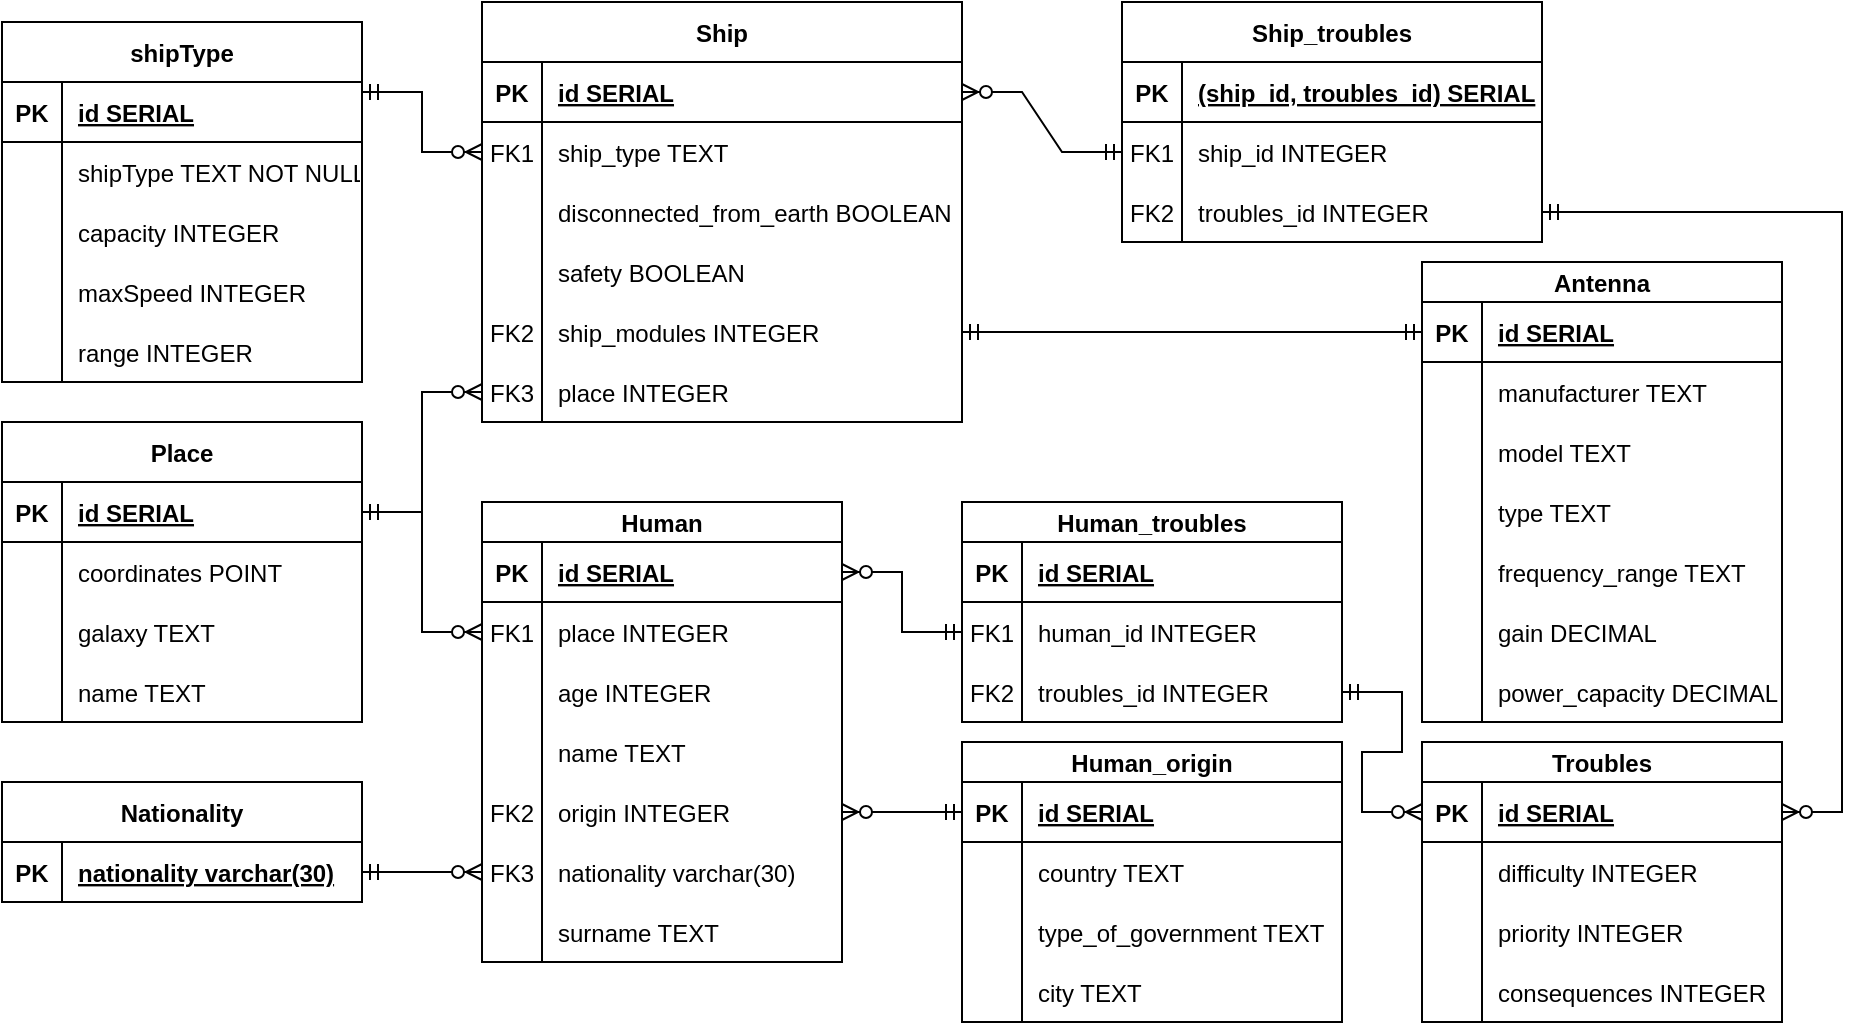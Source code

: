 <mxfile version="20.8.23" type="device"><diagram name="Page-1" id="S0BQX57oKC62XhRcIz5r"><mxGraphModel dx="990" dy="849" grid="1" gridSize="10" guides="1" tooltips="1" connect="1" arrows="1" fold="1" page="1" pageScale="1" pageWidth="850" pageHeight="1100" math="0" shadow="0"><root><mxCell id="0"/><mxCell id="1" parent="0"/><mxCell id="op8vuELuM-qaRXDPjkug-1" value="Place" style="shape=table;startSize=30;container=1;collapsible=1;childLayout=tableLayout;fixedRows=1;rowLines=0;fontStyle=1;align=center;resizeLast=1;" parent="1" vertex="1"><mxGeometry y="220" width="180" height="150" as="geometry"/></mxCell><mxCell id="op8vuELuM-qaRXDPjkug-2" value="" style="shape=tableRow;horizontal=0;startSize=0;swimlaneHead=0;swimlaneBody=0;fillColor=none;collapsible=0;dropTarget=0;points=[[0,0.5],[1,0.5]];portConstraint=eastwest;top=0;left=0;right=0;bottom=1;" parent="op8vuELuM-qaRXDPjkug-1" vertex="1"><mxGeometry y="30" width="180" height="30" as="geometry"/></mxCell><mxCell id="op8vuELuM-qaRXDPjkug-3" value="PK" style="shape=partialRectangle;connectable=0;fillColor=none;top=0;left=0;bottom=0;right=0;fontStyle=1;overflow=hidden;" parent="op8vuELuM-qaRXDPjkug-2" vertex="1"><mxGeometry width="30" height="30" as="geometry"><mxRectangle width="30" height="30" as="alternateBounds"/></mxGeometry></mxCell><mxCell id="op8vuELuM-qaRXDPjkug-4" value="id SERIAL" style="shape=partialRectangle;connectable=0;fillColor=none;top=0;left=0;bottom=0;right=0;align=left;spacingLeft=6;fontStyle=5;overflow=hidden;" parent="op8vuELuM-qaRXDPjkug-2" vertex="1"><mxGeometry x="30" width="150" height="30" as="geometry"><mxRectangle width="150" height="30" as="alternateBounds"/></mxGeometry></mxCell><mxCell id="op8vuELuM-qaRXDPjkug-5" value="" style="shape=tableRow;horizontal=0;startSize=0;swimlaneHead=0;swimlaneBody=0;fillColor=none;collapsible=0;dropTarget=0;points=[[0,0.5],[1,0.5]];portConstraint=eastwest;top=0;left=0;right=0;bottom=0;" parent="op8vuELuM-qaRXDPjkug-1" vertex="1"><mxGeometry y="60" width="180" height="30" as="geometry"/></mxCell><mxCell id="op8vuELuM-qaRXDPjkug-6" value="" style="shape=partialRectangle;connectable=0;fillColor=none;top=0;left=0;bottom=0;right=0;editable=1;overflow=hidden;" parent="op8vuELuM-qaRXDPjkug-5" vertex="1"><mxGeometry width="30" height="30" as="geometry"><mxRectangle width="30" height="30" as="alternateBounds"/></mxGeometry></mxCell><mxCell id="op8vuELuM-qaRXDPjkug-7" value="coordinates POINT" style="shape=partialRectangle;connectable=0;fillColor=none;top=0;left=0;bottom=0;right=0;align=left;spacingLeft=6;overflow=hidden;" parent="op8vuELuM-qaRXDPjkug-5" vertex="1"><mxGeometry x="30" width="150" height="30" as="geometry"><mxRectangle width="150" height="30" as="alternateBounds"/></mxGeometry></mxCell><mxCell id="op8vuELuM-qaRXDPjkug-8" value="" style="shape=tableRow;horizontal=0;startSize=0;swimlaneHead=0;swimlaneBody=0;fillColor=none;collapsible=0;dropTarget=0;points=[[0,0.5],[1,0.5]];portConstraint=eastwest;top=0;left=0;right=0;bottom=0;" parent="op8vuELuM-qaRXDPjkug-1" vertex="1"><mxGeometry y="90" width="180" height="30" as="geometry"/></mxCell><mxCell id="op8vuELuM-qaRXDPjkug-9" value="" style="shape=partialRectangle;connectable=0;fillColor=none;top=0;left=0;bottom=0;right=0;editable=1;overflow=hidden;" parent="op8vuELuM-qaRXDPjkug-8" vertex="1"><mxGeometry width="30" height="30" as="geometry"><mxRectangle width="30" height="30" as="alternateBounds"/></mxGeometry></mxCell><mxCell id="op8vuELuM-qaRXDPjkug-10" value="galaxy TEXT" style="shape=partialRectangle;connectable=0;fillColor=none;top=0;left=0;bottom=0;right=0;align=left;spacingLeft=6;overflow=hidden;" parent="op8vuELuM-qaRXDPjkug-8" vertex="1"><mxGeometry x="30" width="150" height="30" as="geometry"><mxRectangle width="150" height="30" as="alternateBounds"/></mxGeometry></mxCell><mxCell id="op8vuELuM-qaRXDPjkug-11" value="" style="shape=tableRow;horizontal=0;startSize=0;swimlaneHead=0;swimlaneBody=0;fillColor=none;collapsible=0;dropTarget=0;points=[[0,0.5],[1,0.5]];portConstraint=eastwest;top=0;left=0;right=0;bottom=0;" parent="op8vuELuM-qaRXDPjkug-1" vertex="1"><mxGeometry y="120" width="180" height="30" as="geometry"/></mxCell><mxCell id="op8vuELuM-qaRXDPjkug-12" value="" style="shape=partialRectangle;connectable=0;fillColor=none;top=0;left=0;bottom=0;right=0;editable=1;overflow=hidden;" parent="op8vuELuM-qaRXDPjkug-11" vertex="1"><mxGeometry width="30" height="30" as="geometry"><mxRectangle width="30" height="30" as="alternateBounds"/></mxGeometry></mxCell><mxCell id="op8vuELuM-qaRXDPjkug-13" value="name TEXT" style="shape=partialRectangle;connectable=0;fillColor=none;top=0;left=0;bottom=0;right=0;align=left;spacingLeft=6;overflow=hidden;" parent="op8vuELuM-qaRXDPjkug-11" vertex="1"><mxGeometry x="30" width="150" height="30" as="geometry"><mxRectangle width="150" height="30" as="alternateBounds"/></mxGeometry></mxCell><mxCell id="op8vuELuM-qaRXDPjkug-14" value="Nationality" style="shape=table;startSize=30;container=1;collapsible=1;childLayout=tableLayout;fixedRows=1;rowLines=0;fontStyle=1;align=center;resizeLast=1;" parent="1" vertex="1"><mxGeometry y="400" width="180" height="60" as="geometry"/></mxCell><mxCell id="op8vuELuM-qaRXDPjkug-15" value="" style="shape=tableRow;horizontal=0;startSize=0;swimlaneHead=0;swimlaneBody=0;fillColor=none;collapsible=0;dropTarget=0;points=[[0,0.5],[1,0.5]];portConstraint=eastwest;top=0;left=0;right=0;bottom=1;" parent="op8vuELuM-qaRXDPjkug-14" vertex="1"><mxGeometry y="30" width="180" height="30" as="geometry"/></mxCell><mxCell id="op8vuELuM-qaRXDPjkug-16" value="PK" style="shape=partialRectangle;connectable=0;fillColor=none;top=0;left=0;bottom=0;right=0;fontStyle=1;overflow=hidden;" parent="op8vuELuM-qaRXDPjkug-15" vertex="1"><mxGeometry width="30" height="30" as="geometry"><mxRectangle width="30" height="30" as="alternateBounds"/></mxGeometry></mxCell><mxCell id="op8vuELuM-qaRXDPjkug-17" value="nationality varchar(30)" style="shape=partialRectangle;connectable=0;fillColor=none;top=0;left=0;bottom=0;right=0;align=left;spacingLeft=6;fontStyle=5;overflow=hidden;" parent="op8vuELuM-qaRXDPjkug-15" vertex="1"><mxGeometry x="30" width="150" height="30" as="geometry"><mxRectangle width="150" height="30" as="alternateBounds"/></mxGeometry></mxCell><mxCell id="op8vuELuM-qaRXDPjkug-27" value="Ship" style="shape=table;startSize=30;container=1;collapsible=1;childLayout=tableLayout;fixedRows=1;rowLines=0;fontStyle=1;align=center;resizeLast=1;" parent="1" vertex="1"><mxGeometry x="240" y="10" width="240" height="210" as="geometry"/></mxCell><mxCell id="op8vuELuM-qaRXDPjkug-28" value="" style="shape=tableRow;horizontal=0;startSize=0;swimlaneHead=0;swimlaneBody=0;fillColor=none;collapsible=0;dropTarget=0;points=[[0,0.5],[1,0.5]];portConstraint=eastwest;top=0;left=0;right=0;bottom=1;" parent="op8vuELuM-qaRXDPjkug-27" vertex="1"><mxGeometry y="30" width="240" height="30" as="geometry"/></mxCell><mxCell id="op8vuELuM-qaRXDPjkug-29" value="PK" style="shape=partialRectangle;connectable=0;fillColor=none;top=0;left=0;bottom=0;right=0;fontStyle=1;overflow=hidden;" parent="op8vuELuM-qaRXDPjkug-28" vertex="1"><mxGeometry width="30" height="30" as="geometry"><mxRectangle width="30" height="30" as="alternateBounds"/></mxGeometry></mxCell><mxCell id="op8vuELuM-qaRXDPjkug-30" value="id SERIAL" style="shape=partialRectangle;connectable=0;fillColor=none;top=0;left=0;bottom=0;right=0;align=left;spacingLeft=6;fontStyle=5;overflow=hidden;" parent="op8vuELuM-qaRXDPjkug-28" vertex="1"><mxGeometry x="30" width="210" height="30" as="geometry"><mxRectangle width="210" height="30" as="alternateBounds"/></mxGeometry></mxCell><mxCell id="op8vuELuM-qaRXDPjkug-156" style="shape=tableRow;horizontal=0;startSize=0;swimlaneHead=0;swimlaneBody=0;fillColor=none;collapsible=0;dropTarget=0;points=[[0,0.5],[1,0.5]];portConstraint=eastwest;top=0;left=0;right=0;bottom=0;" parent="op8vuELuM-qaRXDPjkug-27" vertex="1"><mxGeometry y="60" width="240" height="30" as="geometry"/></mxCell><mxCell id="op8vuELuM-qaRXDPjkug-157" value="FK1" style="shape=partialRectangle;connectable=0;fillColor=none;top=0;left=0;bottom=0;right=0;editable=1;overflow=hidden;" parent="op8vuELuM-qaRXDPjkug-156" vertex="1"><mxGeometry width="30" height="30" as="geometry"><mxRectangle width="30" height="30" as="alternateBounds"/></mxGeometry></mxCell><mxCell id="op8vuELuM-qaRXDPjkug-158" value="ship_type TEXT" style="shape=partialRectangle;connectable=0;fillColor=none;top=0;left=0;bottom=0;right=0;align=left;spacingLeft=6;overflow=hidden;" parent="op8vuELuM-qaRXDPjkug-156" vertex="1"><mxGeometry x="30" width="210" height="30" as="geometry"><mxRectangle width="210" height="30" as="alternateBounds"/></mxGeometry></mxCell><mxCell id="op8vuELuM-qaRXDPjkug-31" value="" style="shape=tableRow;horizontal=0;startSize=0;swimlaneHead=0;swimlaneBody=0;fillColor=none;collapsible=0;dropTarget=0;points=[[0,0.5],[1,0.5]];portConstraint=eastwest;top=0;left=0;right=0;bottom=0;" parent="op8vuELuM-qaRXDPjkug-27" vertex="1"><mxGeometry y="90" width="240" height="30" as="geometry"/></mxCell><mxCell id="op8vuELuM-qaRXDPjkug-32" value="" style="shape=partialRectangle;connectable=0;fillColor=none;top=0;left=0;bottom=0;right=0;editable=1;overflow=hidden;" parent="op8vuELuM-qaRXDPjkug-31" vertex="1"><mxGeometry width="30" height="30" as="geometry"><mxRectangle width="30" height="30" as="alternateBounds"/></mxGeometry></mxCell><mxCell id="op8vuELuM-qaRXDPjkug-33" value="disconnected_from_earth BOOLEAN" style="shape=partialRectangle;connectable=0;fillColor=none;top=0;left=0;bottom=0;right=0;align=left;spacingLeft=6;overflow=hidden;" parent="op8vuELuM-qaRXDPjkug-31" vertex="1"><mxGeometry x="30" width="210" height="30" as="geometry"><mxRectangle width="210" height="30" as="alternateBounds"/></mxGeometry></mxCell><mxCell id="op8vuELuM-qaRXDPjkug-34" value="" style="shape=tableRow;horizontal=0;startSize=0;swimlaneHead=0;swimlaneBody=0;fillColor=none;collapsible=0;dropTarget=0;points=[[0,0.5],[1,0.5]];portConstraint=eastwest;top=0;left=0;right=0;bottom=0;" parent="op8vuELuM-qaRXDPjkug-27" vertex="1"><mxGeometry y="120" width="240" height="30" as="geometry"/></mxCell><mxCell id="op8vuELuM-qaRXDPjkug-35" value="" style="shape=partialRectangle;connectable=0;fillColor=none;top=0;left=0;bottom=0;right=0;editable=1;overflow=hidden;" parent="op8vuELuM-qaRXDPjkug-34" vertex="1"><mxGeometry width="30" height="30" as="geometry"><mxRectangle width="30" height="30" as="alternateBounds"/></mxGeometry></mxCell><mxCell id="op8vuELuM-qaRXDPjkug-36" value="safety BOOLEAN" style="shape=partialRectangle;connectable=0;fillColor=none;top=0;left=0;bottom=0;right=0;align=left;spacingLeft=6;overflow=hidden;" parent="op8vuELuM-qaRXDPjkug-34" vertex="1"><mxGeometry x="30" width="210" height="30" as="geometry"><mxRectangle width="210" height="30" as="alternateBounds"/></mxGeometry></mxCell><mxCell id="op8vuELuM-qaRXDPjkug-37" value="" style="shape=tableRow;horizontal=0;startSize=0;swimlaneHead=0;swimlaneBody=0;fillColor=none;collapsible=0;dropTarget=0;points=[[0,0.5],[1,0.5]];portConstraint=eastwest;top=0;left=0;right=0;bottom=0;" parent="op8vuELuM-qaRXDPjkug-27" vertex="1"><mxGeometry y="150" width="240" height="30" as="geometry"/></mxCell><mxCell id="op8vuELuM-qaRXDPjkug-38" value="FK2" style="shape=partialRectangle;connectable=0;fillColor=none;top=0;left=0;bottom=0;right=0;editable=1;overflow=hidden;" parent="op8vuELuM-qaRXDPjkug-37" vertex="1"><mxGeometry width="30" height="30" as="geometry"><mxRectangle width="30" height="30" as="alternateBounds"/></mxGeometry></mxCell><mxCell id="op8vuELuM-qaRXDPjkug-39" value="ship_modules INTEGER" style="shape=partialRectangle;connectable=0;fillColor=none;top=0;left=0;bottom=0;right=0;align=left;spacingLeft=6;overflow=hidden;" parent="op8vuELuM-qaRXDPjkug-37" vertex="1"><mxGeometry x="30" width="210" height="30" as="geometry"><mxRectangle width="210" height="30" as="alternateBounds"/></mxGeometry></mxCell><mxCell id="op8vuELuM-qaRXDPjkug-159" style="shape=tableRow;horizontal=0;startSize=0;swimlaneHead=0;swimlaneBody=0;fillColor=none;collapsible=0;dropTarget=0;points=[[0,0.5],[1,0.5]];portConstraint=eastwest;top=0;left=0;right=0;bottom=0;" parent="op8vuELuM-qaRXDPjkug-27" vertex="1"><mxGeometry y="180" width="240" height="30" as="geometry"/></mxCell><mxCell id="op8vuELuM-qaRXDPjkug-160" value="FK3" style="shape=partialRectangle;connectable=0;fillColor=none;top=0;left=0;bottom=0;right=0;editable=1;overflow=hidden;" parent="op8vuELuM-qaRXDPjkug-159" vertex="1"><mxGeometry width="30" height="30" as="geometry"><mxRectangle width="30" height="30" as="alternateBounds"/></mxGeometry></mxCell><mxCell id="op8vuELuM-qaRXDPjkug-161" value="place INTEGER" style="shape=partialRectangle;connectable=0;fillColor=none;top=0;left=0;bottom=0;right=0;align=left;spacingLeft=6;overflow=hidden;" parent="op8vuELuM-qaRXDPjkug-159" vertex="1"><mxGeometry x="30" width="210" height="30" as="geometry"><mxRectangle width="210" height="30" as="alternateBounds"/></mxGeometry></mxCell><mxCell id="op8vuELuM-qaRXDPjkug-40" value="Human" style="shape=table;startSize=20;container=1;collapsible=1;childLayout=tableLayout;fixedRows=1;rowLines=0;fontStyle=1;align=center;resizeLast=1;" parent="1" vertex="1"><mxGeometry x="240" y="260" width="180" height="230" as="geometry"><mxRectangle x="240" y="250" width="80" height="30" as="alternateBounds"/></mxGeometry></mxCell><mxCell id="op8vuELuM-qaRXDPjkug-41" value="" style="shape=tableRow;horizontal=0;startSize=0;swimlaneHead=0;swimlaneBody=0;fillColor=none;collapsible=0;dropTarget=0;points=[[0,0.5],[1,0.5]];portConstraint=eastwest;top=0;left=0;right=0;bottom=1;" parent="op8vuELuM-qaRXDPjkug-40" vertex="1"><mxGeometry y="20" width="180" height="30" as="geometry"/></mxCell><mxCell id="op8vuELuM-qaRXDPjkug-42" value="PK" style="shape=partialRectangle;connectable=0;fillColor=none;top=0;left=0;bottom=0;right=0;fontStyle=1;overflow=hidden;" parent="op8vuELuM-qaRXDPjkug-41" vertex="1"><mxGeometry width="30" height="30" as="geometry"><mxRectangle width="30" height="30" as="alternateBounds"/></mxGeometry></mxCell><mxCell id="op8vuELuM-qaRXDPjkug-43" value="id SERIAL" style="shape=partialRectangle;connectable=0;fillColor=none;top=0;left=0;bottom=0;right=0;align=left;spacingLeft=6;fontStyle=5;overflow=hidden;" parent="op8vuELuM-qaRXDPjkug-41" vertex="1"><mxGeometry x="30" width="150" height="30" as="geometry"><mxRectangle width="150" height="30" as="alternateBounds"/></mxGeometry></mxCell><mxCell id="op8vuELuM-qaRXDPjkug-50" value="" style="shape=tableRow;horizontal=0;startSize=0;swimlaneHead=0;swimlaneBody=0;fillColor=none;collapsible=0;dropTarget=0;points=[[0,0.5],[1,0.5]];portConstraint=eastwest;top=0;left=0;right=0;bottom=0;" parent="op8vuELuM-qaRXDPjkug-40" vertex="1"><mxGeometry y="50" width="180" height="30" as="geometry"/></mxCell><mxCell id="op8vuELuM-qaRXDPjkug-51" value="FK1" style="shape=partialRectangle;connectable=0;fillColor=none;top=0;left=0;bottom=0;right=0;editable=1;overflow=hidden;" parent="op8vuELuM-qaRXDPjkug-50" vertex="1"><mxGeometry width="30" height="30" as="geometry"><mxRectangle width="30" height="30" as="alternateBounds"/></mxGeometry></mxCell><mxCell id="op8vuELuM-qaRXDPjkug-52" value="place INTEGER" style="shape=partialRectangle;connectable=0;fillColor=none;top=0;left=0;bottom=0;right=0;align=left;spacingLeft=6;overflow=hidden;" parent="op8vuELuM-qaRXDPjkug-50" vertex="1"><mxGeometry x="30" width="150" height="30" as="geometry"><mxRectangle width="150" height="30" as="alternateBounds"/></mxGeometry></mxCell><mxCell id="op8vuELuM-qaRXDPjkug-144" style="shape=tableRow;horizontal=0;startSize=0;swimlaneHead=0;swimlaneBody=0;fillColor=none;collapsible=0;dropTarget=0;points=[[0,0.5],[1,0.5]];portConstraint=eastwest;top=0;left=0;right=0;bottom=0;" parent="op8vuELuM-qaRXDPjkug-40" vertex="1"><mxGeometry y="80" width="180" height="30" as="geometry"/></mxCell><mxCell id="op8vuELuM-qaRXDPjkug-145" style="shape=partialRectangle;connectable=0;fillColor=none;top=0;left=0;bottom=0;right=0;editable=1;overflow=hidden;" parent="op8vuELuM-qaRXDPjkug-144" vertex="1"><mxGeometry width="30" height="30" as="geometry"><mxRectangle width="30" height="30" as="alternateBounds"/></mxGeometry></mxCell><mxCell id="op8vuELuM-qaRXDPjkug-146" value="age INTEGER" style="shape=partialRectangle;connectable=0;fillColor=none;top=0;left=0;bottom=0;right=0;align=left;spacingLeft=6;overflow=hidden;" parent="op8vuELuM-qaRXDPjkug-144" vertex="1"><mxGeometry x="30" width="150" height="30" as="geometry"><mxRectangle width="150" height="30" as="alternateBounds"/></mxGeometry></mxCell><mxCell id="op8vuELuM-qaRXDPjkug-147" style="shape=tableRow;horizontal=0;startSize=0;swimlaneHead=0;swimlaneBody=0;fillColor=none;collapsible=0;dropTarget=0;points=[[0,0.5],[1,0.5]];portConstraint=eastwest;top=0;left=0;right=0;bottom=0;" parent="op8vuELuM-qaRXDPjkug-40" vertex="1"><mxGeometry y="110" width="180" height="30" as="geometry"/></mxCell><mxCell id="op8vuELuM-qaRXDPjkug-148" style="shape=partialRectangle;connectable=0;fillColor=none;top=0;left=0;bottom=0;right=0;editable=1;overflow=hidden;" parent="op8vuELuM-qaRXDPjkug-147" vertex="1"><mxGeometry width="30" height="30" as="geometry"><mxRectangle width="30" height="30" as="alternateBounds"/></mxGeometry></mxCell><mxCell id="op8vuELuM-qaRXDPjkug-149" value="name TEXT" style="shape=partialRectangle;connectable=0;fillColor=none;top=0;left=0;bottom=0;right=0;align=left;spacingLeft=6;overflow=hidden;" parent="op8vuELuM-qaRXDPjkug-147" vertex="1"><mxGeometry x="30" width="150" height="30" as="geometry"><mxRectangle width="150" height="30" as="alternateBounds"/></mxGeometry></mxCell><mxCell id="op8vuELuM-qaRXDPjkug-47" value="" style="shape=tableRow;horizontal=0;startSize=0;swimlaneHead=0;swimlaneBody=0;fillColor=none;collapsible=0;dropTarget=0;points=[[0,0.5],[1,0.5]];portConstraint=eastwest;top=0;left=0;right=0;bottom=0;" parent="op8vuELuM-qaRXDPjkug-40" vertex="1"><mxGeometry y="140" width="180" height="30" as="geometry"/></mxCell><mxCell id="op8vuELuM-qaRXDPjkug-48" value="FK2" style="shape=partialRectangle;connectable=0;fillColor=none;top=0;left=0;bottom=0;right=0;editable=1;overflow=hidden;" parent="op8vuELuM-qaRXDPjkug-47" vertex="1"><mxGeometry width="30" height="30" as="geometry"><mxRectangle width="30" height="30" as="alternateBounds"/></mxGeometry></mxCell><mxCell id="op8vuELuM-qaRXDPjkug-49" value="origin INTEGER" style="shape=partialRectangle;connectable=0;fillColor=none;top=0;left=0;bottom=0;right=0;align=left;spacingLeft=6;overflow=hidden;" parent="op8vuELuM-qaRXDPjkug-47" vertex="1"><mxGeometry x="30" width="150" height="30" as="geometry"><mxRectangle width="150" height="30" as="alternateBounds"/></mxGeometry></mxCell><mxCell id="op8vuELuM-qaRXDPjkug-44" value="" style="shape=tableRow;horizontal=0;startSize=0;swimlaneHead=0;swimlaneBody=0;fillColor=none;collapsible=0;dropTarget=0;points=[[0,0.5],[1,0.5]];portConstraint=eastwest;top=0;left=0;right=0;bottom=0;" parent="op8vuELuM-qaRXDPjkug-40" vertex="1"><mxGeometry y="170" width="180" height="30" as="geometry"/></mxCell><mxCell id="op8vuELuM-qaRXDPjkug-45" value="FK3" style="shape=partialRectangle;connectable=0;fillColor=none;top=0;left=0;bottom=0;right=0;editable=1;overflow=hidden;" parent="op8vuELuM-qaRXDPjkug-44" vertex="1"><mxGeometry width="30" height="30" as="geometry"><mxRectangle width="30" height="30" as="alternateBounds"/></mxGeometry></mxCell><mxCell id="op8vuELuM-qaRXDPjkug-46" value="nationality varchar(30)" style="shape=partialRectangle;connectable=0;fillColor=none;top=0;left=0;bottom=0;right=0;align=left;spacingLeft=6;overflow=hidden;" parent="op8vuELuM-qaRXDPjkug-44" vertex="1"><mxGeometry x="30" width="150" height="30" as="geometry"><mxRectangle width="150" height="30" as="alternateBounds"/></mxGeometry></mxCell><mxCell id="op8vuELuM-qaRXDPjkug-150" style="shape=tableRow;horizontal=0;startSize=0;swimlaneHead=0;swimlaneBody=0;fillColor=none;collapsible=0;dropTarget=0;points=[[0,0.5],[1,0.5]];portConstraint=eastwest;top=0;left=0;right=0;bottom=0;" parent="op8vuELuM-qaRXDPjkug-40" vertex="1"><mxGeometry y="200" width="180" height="30" as="geometry"/></mxCell><mxCell id="op8vuELuM-qaRXDPjkug-151" style="shape=partialRectangle;connectable=0;fillColor=none;top=0;left=0;bottom=0;right=0;editable=1;overflow=hidden;" parent="op8vuELuM-qaRXDPjkug-150" vertex="1"><mxGeometry width="30" height="30" as="geometry"><mxRectangle width="30" height="30" as="alternateBounds"/></mxGeometry></mxCell><mxCell id="op8vuELuM-qaRXDPjkug-152" value="surname TEXT" style="shape=partialRectangle;connectable=0;fillColor=none;top=0;left=0;bottom=0;right=0;align=left;spacingLeft=6;overflow=hidden;" parent="op8vuELuM-qaRXDPjkug-150" vertex="1"><mxGeometry x="30" width="150" height="30" as="geometry"><mxRectangle width="150" height="30" as="alternateBounds"/></mxGeometry></mxCell><mxCell id="op8vuELuM-qaRXDPjkug-53" value="Ship_troubles" style="shape=table;startSize=30;container=1;collapsible=1;childLayout=tableLayout;fixedRows=1;rowLines=0;fontStyle=1;align=center;resizeLast=1;" parent="1" vertex="1"><mxGeometry x="560" y="10" width="210" height="120" as="geometry"/></mxCell><mxCell id="op8vuELuM-qaRXDPjkug-54" value="" style="shape=tableRow;horizontal=0;startSize=0;swimlaneHead=0;swimlaneBody=0;fillColor=none;collapsible=0;dropTarget=0;points=[[0,0.5],[1,0.5]];portConstraint=eastwest;top=0;left=0;right=0;bottom=1;" parent="op8vuELuM-qaRXDPjkug-53" vertex="1"><mxGeometry y="30" width="210" height="30" as="geometry"/></mxCell><mxCell id="op8vuELuM-qaRXDPjkug-55" value="PK" style="shape=partialRectangle;connectable=0;fillColor=none;top=0;left=0;bottom=0;right=0;fontStyle=1;overflow=hidden;" parent="op8vuELuM-qaRXDPjkug-54" vertex="1"><mxGeometry width="30" height="30" as="geometry"><mxRectangle width="30" height="30" as="alternateBounds"/></mxGeometry></mxCell><mxCell id="op8vuELuM-qaRXDPjkug-56" value="(ship_id, troubles_id) SERIAL" style="shape=partialRectangle;connectable=0;fillColor=none;top=0;left=0;bottom=0;right=0;align=left;spacingLeft=6;fontStyle=5;overflow=hidden;" parent="op8vuELuM-qaRXDPjkug-54" vertex="1"><mxGeometry x="30" width="180" height="30" as="geometry"><mxRectangle width="180" height="30" as="alternateBounds"/></mxGeometry></mxCell><mxCell id="op8vuELuM-qaRXDPjkug-57" value="" style="shape=tableRow;horizontal=0;startSize=0;swimlaneHead=0;swimlaneBody=0;fillColor=none;collapsible=0;dropTarget=0;points=[[0,0.5],[1,0.5]];portConstraint=eastwest;top=0;left=0;right=0;bottom=0;" parent="op8vuELuM-qaRXDPjkug-53" vertex="1"><mxGeometry y="60" width="210" height="30" as="geometry"/></mxCell><mxCell id="op8vuELuM-qaRXDPjkug-58" value="FK1" style="shape=partialRectangle;connectable=0;fillColor=none;top=0;left=0;bottom=0;right=0;editable=1;overflow=hidden;" parent="op8vuELuM-qaRXDPjkug-57" vertex="1"><mxGeometry width="30" height="30" as="geometry"><mxRectangle width="30" height="30" as="alternateBounds"/></mxGeometry></mxCell><mxCell id="op8vuELuM-qaRXDPjkug-59" value="ship_id INTEGER" style="shape=partialRectangle;connectable=0;fillColor=none;top=0;left=0;bottom=0;right=0;align=left;spacingLeft=6;overflow=hidden;" parent="op8vuELuM-qaRXDPjkug-57" vertex="1"><mxGeometry x="30" width="180" height="30" as="geometry"><mxRectangle width="180" height="30" as="alternateBounds"/></mxGeometry></mxCell><mxCell id="op8vuELuM-qaRXDPjkug-60" value="" style="shape=tableRow;horizontal=0;startSize=0;swimlaneHead=0;swimlaneBody=0;fillColor=none;collapsible=0;dropTarget=0;points=[[0,0.5],[1,0.5]];portConstraint=eastwest;top=0;left=0;right=0;bottom=0;" parent="op8vuELuM-qaRXDPjkug-53" vertex="1"><mxGeometry y="90" width="210" height="30" as="geometry"/></mxCell><mxCell id="op8vuELuM-qaRXDPjkug-61" value="FK2" style="shape=partialRectangle;connectable=0;fillColor=none;top=0;left=0;bottom=0;right=0;editable=1;overflow=hidden;" parent="op8vuELuM-qaRXDPjkug-60" vertex="1"><mxGeometry width="30" height="30" as="geometry"><mxRectangle width="30" height="30" as="alternateBounds"/></mxGeometry></mxCell><mxCell id="op8vuELuM-qaRXDPjkug-62" value="troubles_id INTEGER" style="shape=partialRectangle;connectable=0;fillColor=none;top=0;left=0;bottom=0;right=0;align=left;spacingLeft=6;overflow=hidden;" parent="op8vuELuM-qaRXDPjkug-60" vertex="1"><mxGeometry x="30" width="180" height="30" as="geometry"><mxRectangle width="180" height="30" as="alternateBounds"/></mxGeometry></mxCell><mxCell id="op8vuELuM-qaRXDPjkug-66" value="Human_troubles" style="shape=table;startSize=20;container=1;collapsible=1;childLayout=tableLayout;fixedRows=1;rowLines=0;fontStyle=1;align=center;resizeLast=1;" parent="1" vertex="1"><mxGeometry x="480" y="260" width="190" height="110" as="geometry"/></mxCell><mxCell id="op8vuELuM-qaRXDPjkug-67" value="" style="shape=tableRow;horizontal=0;startSize=0;swimlaneHead=0;swimlaneBody=0;fillColor=none;collapsible=0;dropTarget=0;points=[[0,0.5],[1,0.5]];portConstraint=eastwest;top=0;left=0;right=0;bottom=1;" parent="op8vuELuM-qaRXDPjkug-66" vertex="1"><mxGeometry y="20" width="190" height="30" as="geometry"/></mxCell><mxCell id="op8vuELuM-qaRXDPjkug-68" value="PK" style="shape=partialRectangle;connectable=0;fillColor=none;top=0;left=0;bottom=0;right=0;fontStyle=1;overflow=hidden;" parent="op8vuELuM-qaRXDPjkug-67" vertex="1"><mxGeometry width="30" height="30" as="geometry"><mxRectangle width="30" height="30" as="alternateBounds"/></mxGeometry></mxCell><mxCell id="op8vuELuM-qaRXDPjkug-69" value="id SERIAL" style="shape=partialRectangle;connectable=0;fillColor=none;top=0;left=0;bottom=0;right=0;align=left;spacingLeft=6;fontStyle=5;overflow=hidden;" parent="op8vuELuM-qaRXDPjkug-67" vertex="1"><mxGeometry x="30" width="160" height="30" as="geometry"><mxRectangle width="160" height="30" as="alternateBounds"/></mxGeometry></mxCell><mxCell id="op8vuELuM-qaRXDPjkug-70" value="" style="shape=tableRow;horizontal=0;startSize=0;swimlaneHead=0;swimlaneBody=0;fillColor=none;collapsible=0;dropTarget=0;points=[[0,0.5],[1,0.5]];portConstraint=eastwest;top=0;left=0;right=0;bottom=0;" parent="op8vuELuM-qaRXDPjkug-66" vertex="1"><mxGeometry y="50" width="190" height="30" as="geometry"/></mxCell><mxCell id="op8vuELuM-qaRXDPjkug-71" value="FK1" style="shape=partialRectangle;connectable=0;fillColor=none;top=0;left=0;bottom=0;right=0;editable=1;overflow=hidden;" parent="op8vuELuM-qaRXDPjkug-70" vertex="1"><mxGeometry width="30" height="30" as="geometry"><mxRectangle width="30" height="30" as="alternateBounds"/></mxGeometry></mxCell><mxCell id="op8vuELuM-qaRXDPjkug-72" value="human_id INTEGER" style="shape=partialRectangle;connectable=0;fillColor=none;top=0;left=0;bottom=0;right=0;align=left;spacingLeft=6;overflow=hidden;" parent="op8vuELuM-qaRXDPjkug-70" vertex="1"><mxGeometry x="30" width="160" height="30" as="geometry"><mxRectangle width="160" height="30" as="alternateBounds"/></mxGeometry></mxCell><mxCell id="op8vuELuM-qaRXDPjkug-73" value="" style="shape=tableRow;horizontal=0;startSize=0;swimlaneHead=0;swimlaneBody=0;fillColor=none;collapsible=0;dropTarget=0;points=[[0,0.5],[1,0.5]];portConstraint=eastwest;top=0;left=0;right=0;bottom=0;" parent="op8vuELuM-qaRXDPjkug-66" vertex="1"><mxGeometry y="80" width="190" height="30" as="geometry"/></mxCell><mxCell id="op8vuELuM-qaRXDPjkug-74" value="FK2" style="shape=partialRectangle;connectable=0;fillColor=none;top=0;left=0;bottom=0;right=0;editable=1;overflow=hidden;" parent="op8vuELuM-qaRXDPjkug-73" vertex="1"><mxGeometry width="30" height="30" as="geometry"><mxRectangle width="30" height="30" as="alternateBounds"/></mxGeometry></mxCell><mxCell id="op8vuELuM-qaRXDPjkug-75" value="troubles_id INTEGER" style="shape=partialRectangle;connectable=0;fillColor=none;top=0;left=0;bottom=0;right=0;align=left;spacingLeft=6;overflow=hidden;" parent="op8vuELuM-qaRXDPjkug-73" vertex="1"><mxGeometry x="30" width="160" height="30" as="geometry"><mxRectangle width="160" height="30" as="alternateBounds"/></mxGeometry></mxCell><mxCell id="op8vuELuM-qaRXDPjkug-79" value="Troubles" style="shape=table;startSize=20;container=1;collapsible=1;childLayout=tableLayout;fixedRows=1;rowLines=0;fontStyle=1;align=center;resizeLast=1;" parent="1" vertex="1"><mxGeometry x="710" y="380" width="180" height="140" as="geometry"/></mxCell><mxCell id="op8vuELuM-qaRXDPjkug-80" value="" style="shape=tableRow;horizontal=0;startSize=0;swimlaneHead=0;swimlaneBody=0;fillColor=none;collapsible=0;dropTarget=0;points=[[0,0.5],[1,0.5]];portConstraint=eastwest;top=0;left=0;right=0;bottom=1;" parent="op8vuELuM-qaRXDPjkug-79" vertex="1"><mxGeometry y="20" width="180" height="30" as="geometry"/></mxCell><mxCell id="op8vuELuM-qaRXDPjkug-81" value="PK" style="shape=partialRectangle;connectable=0;fillColor=none;top=0;left=0;bottom=0;right=0;fontStyle=1;overflow=hidden;" parent="op8vuELuM-qaRXDPjkug-80" vertex="1"><mxGeometry width="30" height="30" as="geometry"><mxRectangle width="30" height="30" as="alternateBounds"/></mxGeometry></mxCell><mxCell id="op8vuELuM-qaRXDPjkug-82" value="id SERIAL" style="shape=partialRectangle;connectable=0;fillColor=none;top=0;left=0;bottom=0;right=0;align=left;spacingLeft=6;fontStyle=5;overflow=hidden;" parent="op8vuELuM-qaRXDPjkug-80" vertex="1"><mxGeometry x="30" width="150" height="30" as="geometry"><mxRectangle width="150" height="30" as="alternateBounds"/></mxGeometry></mxCell><mxCell id="op8vuELuM-qaRXDPjkug-83" value="" style="shape=tableRow;horizontal=0;startSize=0;swimlaneHead=0;swimlaneBody=0;fillColor=none;collapsible=0;dropTarget=0;points=[[0,0.5],[1,0.5]];portConstraint=eastwest;top=0;left=0;right=0;bottom=0;" parent="op8vuELuM-qaRXDPjkug-79" vertex="1"><mxGeometry y="50" width="180" height="30" as="geometry"/></mxCell><mxCell id="op8vuELuM-qaRXDPjkug-84" value="" style="shape=partialRectangle;connectable=0;fillColor=none;top=0;left=0;bottom=0;right=0;editable=1;overflow=hidden;" parent="op8vuELuM-qaRXDPjkug-83" vertex="1"><mxGeometry width="30" height="30" as="geometry"><mxRectangle width="30" height="30" as="alternateBounds"/></mxGeometry></mxCell><mxCell id="op8vuELuM-qaRXDPjkug-85" value="difficulty INTEGER" style="shape=partialRectangle;connectable=0;fillColor=none;top=0;left=0;bottom=0;right=0;align=left;spacingLeft=6;overflow=hidden;" parent="op8vuELuM-qaRXDPjkug-83" vertex="1"><mxGeometry x="30" width="150" height="30" as="geometry"><mxRectangle width="150" height="30" as="alternateBounds"/></mxGeometry></mxCell><mxCell id="op8vuELuM-qaRXDPjkug-86" value="" style="shape=tableRow;horizontal=0;startSize=0;swimlaneHead=0;swimlaneBody=0;fillColor=none;collapsible=0;dropTarget=0;points=[[0,0.5],[1,0.5]];portConstraint=eastwest;top=0;left=0;right=0;bottom=0;" parent="op8vuELuM-qaRXDPjkug-79" vertex="1"><mxGeometry y="80" width="180" height="30" as="geometry"/></mxCell><mxCell id="op8vuELuM-qaRXDPjkug-87" value="" style="shape=partialRectangle;connectable=0;fillColor=none;top=0;left=0;bottom=0;right=0;editable=1;overflow=hidden;" parent="op8vuELuM-qaRXDPjkug-86" vertex="1"><mxGeometry width="30" height="30" as="geometry"><mxRectangle width="30" height="30" as="alternateBounds"/></mxGeometry></mxCell><mxCell id="op8vuELuM-qaRXDPjkug-88" value="priority INTEGER" style="shape=partialRectangle;connectable=0;fillColor=none;top=0;left=0;bottom=0;right=0;align=left;spacingLeft=6;overflow=hidden;" parent="op8vuELuM-qaRXDPjkug-86" vertex="1"><mxGeometry x="30" width="150" height="30" as="geometry"><mxRectangle width="150" height="30" as="alternateBounds"/></mxGeometry></mxCell><mxCell id="op8vuELuM-qaRXDPjkug-89" value="" style="shape=tableRow;horizontal=0;startSize=0;swimlaneHead=0;swimlaneBody=0;fillColor=none;collapsible=0;dropTarget=0;points=[[0,0.5],[1,0.5]];portConstraint=eastwest;top=0;left=0;right=0;bottom=0;" parent="op8vuELuM-qaRXDPjkug-79" vertex="1"><mxGeometry y="110" width="180" height="30" as="geometry"/></mxCell><mxCell id="op8vuELuM-qaRXDPjkug-90" value="" style="shape=partialRectangle;connectable=0;fillColor=none;top=0;left=0;bottom=0;right=0;editable=1;overflow=hidden;" parent="op8vuELuM-qaRXDPjkug-89" vertex="1"><mxGeometry width="30" height="30" as="geometry"><mxRectangle width="30" height="30" as="alternateBounds"/></mxGeometry></mxCell><mxCell id="op8vuELuM-qaRXDPjkug-91" value="consequences INTEGER" style="shape=partialRectangle;connectable=0;fillColor=none;top=0;left=0;bottom=0;right=0;align=left;spacingLeft=6;overflow=hidden;" parent="op8vuELuM-qaRXDPjkug-89" vertex="1"><mxGeometry x="30" width="150" height="30" as="geometry"><mxRectangle width="150" height="30" as="alternateBounds"/></mxGeometry></mxCell><mxCell id="op8vuELuM-qaRXDPjkug-131" value="Antenna" style="shape=table;startSize=20;container=1;collapsible=1;childLayout=tableLayout;fixedRows=1;rowLines=0;fontStyle=1;align=center;resizeLast=1;" parent="1" vertex="1"><mxGeometry x="710" y="140" width="180" height="230" as="geometry"/></mxCell><mxCell id="op8vuELuM-qaRXDPjkug-132" value="" style="shape=tableRow;horizontal=0;startSize=0;swimlaneHead=0;swimlaneBody=0;fillColor=none;collapsible=0;dropTarget=0;points=[[0,0.5],[1,0.5]];portConstraint=eastwest;top=0;left=0;right=0;bottom=1;" parent="op8vuELuM-qaRXDPjkug-131" vertex="1"><mxGeometry y="20" width="180" height="30" as="geometry"/></mxCell><mxCell id="op8vuELuM-qaRXDPjkug-133" value="PK" style="shape=partialRectangle;connectable=0;fillColor=none;top=0;left=0;bottom=0;right=0;fontStyle=1;overflow=hidden;" parent="op8vuELuM-qaRXDPjkug-132" vertex="1"><mxGeometry width="30" height="30" as="geometry"><mxRectangle width="30" height="30" as="alternateBounds"/></mxGeometry></mxCell><mxCell id="op8vuELuM-qaRXDPjkug-134" value="id SERIAL" style="shape=partialRectangle;connectable=0;fillColor=none;top=0;left=0;bottom=0;right=0;align=left;spacingLeft=6;fontStyle=5;overflow=hidden;" parent="op8vuELuM-qaRXDPjkug-132" vertex="1"><mxGeometry x="30" width="150" height="30" as="geometry"><mxRectangle width="150" height="30" as="alternateBounds"/></mxGeometry></mxCell><mxCell id="op8vuELuM-qaRXDPjkug-135" value="" style="shape=tableRow;horizontal=0;startSize=0;swimlaneHead=0;swimlaneBody=0;fillColor=none;collapsible=0;dropTarget=0;points=[[0,0.5],[1,0.5]];portConstraint=eastwest;top=0;left=0;right=0;bottom=0;" parent="op8vuELuM-qaRXDPjkug-131" vertex="1"><mxGeometry y="50" width="180" height="30" as="geometry"/></mxCell><mxCell id="op8vuELuM-qaRXDPjkug-136" value="" style="shape=partialRectangle;connectable=0;fillColor=none;top=0;left=0;bottom=0;right=0;editable=1;overflow=hidden;" parent="op8vuELuM-qaRXDPjkug-135" vertex="1"><mxGeometry width="30" height="30" as="geometry"><mxRectangle width="30" height="30" as="alternateBounds"/></mxGeometry></mxCell><mxCell id="op8vuELuM-qaRXDPjkug-137" value="manufacturer TEXT" style="shape=partialRectangle;connectable=0;fillColor=none;top=0;left=0;bottom=0;right=0;align=left;spacingLeft=6;overflow=hidden;" parent="op8vuELuM-qaRXDPjkug-135" vertex="1"><mxGeometry x="30" width="150" height="30" as="geometry"><mxRectangle width="150" height="30" as="alternateBounds"/></mxGeometry></mxCell><mxCell id="op8vuELuM-qaRXDPjkug-138" value="" style="shape=tableRow;horizontal=0;startSize=0;swimlaneHead=0;swimlaneBody=0;fillColor=none;collapsible=0;dropTarget=0;points=[[0,0.5],[1,0.5]];portConstraint=eastwest;top=0;left=0;right=0;bottom=0;" parent="op8vuELuM-qaRXDPjkug-131" vertex="1"><mxGeometry y="80" width="180" height="30" as="geometry"/></mxCell><mxCell id="op8vuELuM-qaRXDPjkug-139" value="" style="shape=partialRectangle;connectable=0;fillColor=none;top=0;left=0;bottom=0;right=0;editable=1;overflow=hidden;" parent="op8vuELuM-qaRXDPjkug-138" vertex="1"><mxGeometry width="30" height="30" as="geometry"><mxRectangle width="30" height="30" as="alternateBounds"/></mxGeometry></mxCell><mxCell id="op8vuELuM-qaRXDPjkug-140" value="model TEXT" style="shape=partialRectangle;connectable=0;fillColor=none;top=0;left=0;bottom=0;right=0;align=left;spacingLeft=6;overflow=hidden;" parent="op8vuELuM-qaRXDPjkug-138" vertex="1"><mxGeometry x="30" width="150" height="30" as="geometry"><mxRectangle width="150" height="30" as="alternateBounds"/></mxGeometry></mxCell><mxCell id="hcw2ySoIB1b9NG7BRVHi-1" style="shape=tableRow;horizontal=0;startSize=0;swimlaneHead=0;swimlaneBody=0;fillColor=none;collapsible=0;dropTarget=0;points=[[0,0.5],[1,0.5]];portConstraint=eastwest;top=0;left=0;right=0;bottom=0;" vertex="1" parent="op8vuELuM-qaRXDPjkug-131"><mxGeometry y="110" width="180" height="30" as="geometry"/></mxCell><mxCell id="hcw2ySoIB1b9NG7BRVHi-2" style="shape=partialRectangle;connectable=0;fillColor=none;top=0;left=0;bottom=0;right=0;editable=1;overflow=hidden;" vertex="1" parent="hcw2ySoIB1b9NG7BRVHi-1"><mxGeometry width="30" height="30" as="geometry"><mxRectangle width="30" height="30" as="alternateBounds"/></mxGeometry></mxCell><mxCell id="hcw2ySoIB1b9NG7BRVHi-3" value="type TEXT" style="shape=partialRectangle;connectable=0;fillColor=none;top=0;left=0;bottom=0;right=0;align=left;spacingLeft=6;overflow=hidden;" vertex="1" parent="hcw2ySoIB1b9NG7BRVHi-1"><mxGeometry x="30" width="150" height="30" as="geometry"><mxRectangle width="150" height="30" as="alternateBounds"/></mxGeometry></mxCell><mxCell id="hcw2ySoIB1b9NG7BRVHi-4" style="shape=tableRow;horizontal=0;startSize=0;swimlaneHead=0;swimlaneBody=0;fillColor=none;collapsible=0;dropTarget=0;points=[[0,0.5],[1,0.5]];portConstraint=eastwest;top=0;left=0;right=0;bottom=0;" vertex="1" parent="op8vuELuM-qaRXDPjkug-131"><mxGeometry y="140" width="180" height="30" as="geometry"/></mxCell><mxCell id="hcw2ySoIB1b9NG7BRVHi-5" style="shape=partialRectangle;connectable=0;fillColor=none;top=0;left=0;bottom=0;right=0;editable=1;overflow=hidden;" vertex="1" parent="hcw2ySoIB1b9NG7BRVHi-4"><mxGeometry width="30" height="30" as="geometry"><mxRectangle width="30" height="30" as="alternateBounds"/></mxGeometry></mxCell><mxCell id="hcw2ySoIB1b9NG7BRVHi-6" value="frequency_range TEXT" style="shape=partialRectangle;connectable=0;fillColor=none;top=0;left=0;bottom=0;right=0;align=left;spacingLeft=6;overflow=hidden;" vertex="1" parent="hcw2ySoIB1b9NG7BRVHi-4"><mxGeometry x="30" width="150" height="30" as="geometry"><mxRectangle width="150" height="30" as="alternateBounds"/></mxGeometry></mxCell><mxCell id="hcw2ySoIB1b9NG7BRVHi-7" style="shape=tableRow;horizontal=0;startSize=0;swimlaneHead=0;swimlaneBody=0;fillColor=none;collapsible=0;dropTarget=0;points=[[0,0.5],[1,0.5]];portConstraint=eastwest;top=0;left=0;right=0;bottom=0;" vertex="1" parent="op8vuELuM-qaRXDPjkug-131"><mxGeometry y="170" width="180" height="30" as="geometry"/></mxCell><mxCell id="hcw2ySoIB1b9NG7BRVHi-8" style="shape=partialRectangle;connectable=0;fillColor=none;top=0;left=0;bottom=0;right=0;editable=1;overflow=hidden;" vertex="1" parent="hcw2ySoIB1b9NG7BRVHi-7"><mxGeometry width="30" height="30" as="geometry"><mxRectangle width="30" height="30" as="alternateBounds"/></mxGeometry></mxCell><mxCell id="hcw2ySoIB1b9NG7BRVHi-9" value="gain DECIMAL" style="shape=partialRectangle;connectable=0;fillColor=none;top=0;left=0;bottom=0;right=0;align=left;spacingLeft=6;overflow=hidden;" vertex="1" parent="hcw2ySoIB1b9NG7BRVHi-7"><mxGeometry x="30" width="150" height="30" as="geometry"><mxRectangle width="150" height="30" as="alternateBounds"/></mxGeometry></mxCell><mxCell id="hcw2ySoIB1b9NG7BRVHi-10" style="shape=tableRow;horizontal=0;startSize=0;swimlaneHead=0;swimlaneBody=0;fillColor=none;collapsible=0;dropTarget=0;points=[[0,0.5],[1,0.5]];portConstraint=eastwest;top=0;left=0;right=0;bottom=0;" vertex="1" parent="op8vuELuM-qaRXDPjkug-131"><mxGeometry y="200" width="180" height="30" as="geometry"/></mxCell><mxCell id="hcw2ySoIB1b9NG7BRVHi-11" style="shape=partialRectangle;connectable=0;fillColor=none;top=0;left=0;bottom=0;right=0;editable=1;overflow=hidden;" vertex="1" parent="hcw2ySoIB1b9NG7BRVHi-10"><mxGeometry width="30" height="30" as="geometry"><mxRectangle width="30" height="30" as="alternateBounds"/></mxGeometry></mxCell><mxCell id="hcw2ySoIB1b9NG7BRVHi-12" value="power_capacity DECIMAL" style="shape=partialRectangle;connectable=0;fillColor=none;top=0;left=0;bottom=0;right=0;align=left;spacingLeft=6;overflow=hidden;" vertex="1" parent="hcw2ySoIB1b9NG7BRVHi-10"><mxGeometry x="30" width="150" height="30" as="geometry"><mxRectangle width="150" height="30" as="alternateBounds"/></mxGeometry></mxCell><mxCell id="op8vuELuM-qaRXDPjkug-162" value="" style="edgeStyle=entityRelationEdgeStyle;fontSize=12;html=1;endArrow=ERmandOne;startArrow=ERmandOne;rounded=0;entryX=0;entryY=0.5;entryDx=0;entryDy=0;exitX=1;exitY=0.5;exitDx=0;exitDy=0;" parent="1" source="op8vuELuM-qaRXDPjkug-37" target="op8vuELuM-qaRXDPjkug-132" edge="1"><mxGeometry width="100" height="100" relative="1" as="geometry"><mxPoint x="420" y="111" as="sourcePoint"/><mxPoint x="480" y="51" as="targetPoint"/></mxGeometry></mxCell><mxCell id="op8vuELuM-qaRXDPjkug-163" value="" style="edgeStyle=entityRelationEdgeStyle;fontSize=12;html=1;endArrow=ERzeroToMany;startArrow=ERmandOne;rounded=0;exitX=1;exitY=0.5;exitDx=0;exitDy=0;entryX=0;entryY=0.5;entryDx=0;entryDy=0;" parent="1" target="op8vuELuM-qaRXDPjkug-156" edge="1"><mxGeometry width="100" height="100" relative="1" as="geometry"><mxPoint x="180" y="55" as="sourcePoint"/><mxPoint x="480" y="85" as="targetPoint"/></mxGeometry></mxCell><mxCell id="op8vuELuM-qaRXDPjkug-164" value="" style="edgeStyle=entityRelationEdgeStyle;fontSize=12;html=1;endArrow=ERzeroToMany;startArrow=ERmandOne;rounded=0;exitX=1;exitY=0.5;exitDx=0;exitDy=0;entryX=0;entryY=0.5;entryDx=0;entryDy=0;" parent="1" source="op8vuELuM-qaRXDPjkug-2" target="op8vuELuM-qaRXDPjkug-50" edge="1"><mxGeometry width="100" height="100" relative="1" as="geometry"><mxPoint x="200" y="241" as="sourcePoint"/><mxPoint x="260" y="321" as="targetPoint"/></mxGeometry></mxCell><mxCell id="op8vuELuM-qaRXDPjkug-165" value="" style="edgeStyle=entityRelationEdgeStyle;fontSize=12;html=1;endArrow=ERzeroToMany;startArrow=ERmandOne;rounded=0;exitX=1;exitY=0.5;exitDx=0;exitDy=0;entryX=0;entryY=0.5;entryDx=0;entryDy=0;" parent="1" source="op8vuELuM-qaRXDPjkug-15" target="op8vuELuM-qaRXDPjkug-44" edge="1"><mxGeometry width="100" height="100" relative="1" as="geometry"><mxPoint x="190" y="175" as="sourcePoint"/><mxPoint x="250" y="325" as="targetPoint"/></mxGeometry></mxCell><mxCell id="op8vuELuM-qaRXDPjkug-166" value="" style="edgeStyle=entityRelationEdgeStyle;fontSize=12;html=1;endArrow=ERzeroToMany;startArrow=ERmandOne;rounded=0;exitX=1;exitY=0.5;exitDx=0;exitDy=0;entryX=0;entryY=0.5;entryDx=0;entryDy=0;" parent="1" source="op8vuELuM-qaRXDPjkug-2" target="op8vuELuM-qaRXDPjkug-159" edge="1"><mxGeometry width="100" height="100" relative="1" as="geometry"><mxPoint x="190" y="175" as="sourcePoint"/><mxPoint x="250" y="325" as="targetPoint"/></mxGeometry></mxCell><mxCell id="op8vuELuM-qaRXDPjkug-167" value="" style="edgeStyle=entityRelationEdgeStyle;fontSize=12;html=1;endArrow=ERzeroToMany;startArrow=ERmandOne;rounded=0;entryX=1;entryY=0.5;entryDx=0;entryDy=0;exitX=0;exitY=0.5;exitDx=0;exitDy=0;" parent="1" source="op8vuELuM-qaRXDPjkug-57" target="op8vuELuM-qaRXDPjkug-28" edge="1"><mxGeometry width="100" height="100" relative="1" as="geometry"><mxPoint x="520" y="55" as="sourcePoint"/><mxPoint x="250" y="95" as="targetPoint"/></mxGeometry></mxCell><mxCell id="op8vuELuM-qaRXDPjkug-168" value="" style="edgeStyle=entityRelationEdgeStyle;fontSize=12;html=1;endArrow=ERzeroToMany;startArrow=ERmandOne;rounded=0;exitX=0;exitY=0.5;exitDx=0;exitDy=0;entryX=1;entryY=0.5;entryDx=0;entryDy=0;" parent="1" source="op8vuELuM-qaRXDPjkug-70" target="op8vuELuM-qaRXDPjkug-41" edge="1"><mxGeometry width="100" height="100" relative="1" as="geometry"><mxPoint x="530" y="65" as="sourcePoint"/><mxPoint x="490" y="65" as="targetPoint"/></mxGeometry></mxCell><mxCell id="op8vuELuM-qaRXDPjkug-169" value="" style="edgeStyle=entityRelationEdgeStyle;fontSize=12;html=1;endArrow=ERzeroToMany;startArrow=ERmandOne;rounded=0;exitX=1;exitY=0.5;exitDx=0;exitDy=0;" parent="1" source="op8vuELuM-qaRXDPjkug-60" target="op8vuELuM-qaRXDPjkug-80" edge="1"><mxGeometry width="100" height="100" relative="1" as="geometry"><mxPoint x="630" y="440" as="sourcePoint"/><mxPoint x="840" y="305" as="targetPoint"/></mxGeometry></mxCell><mxCell id="op8vuELuM-qaRXDPjkug-170" value="" style="edgeStyle=entityRelationEdgeStyle;fontSize=12;html=1;endArrow=ERzeroToMany;startArrow=ERmandOne;rounded=0;entryX=0;entryY=0.25;entryDx=0;entryDy=0;exitX=1;exitY=0.5;exitDx=0;exitDy=0;" parent="1" source="op8vuELuM-qaRXDPjkug-73" target="op8vuELuM-qaRXDPjkug-79" edge="1"><mxGeometry width="100" height="100" relative="1" as="geometry"><mxPoint x="670" y="295" as="sourcePoint"/><mxPoint x="430" y="305" as="targetPoint"/></mxGeometry></mxCell><mxCell id="op8vuELuM-qaRXDPjkug-171" value="Human_origin" style="shape=table;startSize=20;container=1;collapsible=1;childLayout=tableLayout;fixedRows=1;rowLines=0;fontStyle=1;align=center;resizeLast=1;" parent="1" vertex="1"><mxGeometry x="480" y="380" width="190" height="140" as="geometry"/></mxCell><mxCell id="op8vuELuM-qaRXDPjkug-172" value="" style="shape=tableRow;horizontal=0;startSize=0;swimlaneHead=0;swimlaneBody=0;fillColor=none;collapsible=0;dropTarget=0;points=[[0,0.5],[1,0.5]];portConstraint=eastwest;top=0;left=0;right=0;bottom=1;" parent="op8vuELuM-qaRXDPjkug-171" vertex="1"><mxGeometry y="20" width="190" height="30" as="geometry"/></mxCell><mxCell id="op8vuELuM-qaRXDPjkug-173" value="PK" style="shape=partialRectangle;connectable=0;fillColor=none;top=0;left=0;bottom=0;right=0;fontStyle=1;overflow=hidden;" parent="op8vuELuM-qaRXDPjkug-172" vertex="1"><mxGeometry width="30" height="30" as="geometry"><mxRectangle width="30" height="30" as="alternateBounds"/></mxGeometry></mxCell><mxCell id="op8vuELuM-qaRXDPjkug-174" value="id SERIAL" style="shape=partialRectangle;connectable=0;fillColor=none;top=0;left=0;bottom=0;right=0;align=left;spacingLeft=6;fontStyle=5;overflow=hidden;" parent="op8vuELuM-qaRXDPjkug-172" vertex="1"><mxGeometry x="30" width="160" height="30" as="geometry"><mxRectangle width="160" height="30" as="alternateBounds"/></mxGeometry></mxCell><mxCell id="op8vuELuM-qaRXDPjkug-175" value="" style="shape=tableRow;horizontal=0;startSize=0;swimlaneHead=0;swimlaneBody=0;fillColor=none;collapsible=0;dropTarget=0;points=[[0,0.5],[1,0.5]];portConstraint=eastwest;top=0;left=0;right=0;bottom=0;" parent="op8vuELuM-qaRXDPjkug-171" vertex="1"><mxGeometry y="50" width="190" height="30" as="geometry"/></mxCell><mxCell id="op8vuELuM-qaRXDPjkug-176" value="" style="shape=partialRectangle;connectable=0;fillColor=none;top=0;left=0;bottom=0;right=0;editable=1;overflow=hidden;" parent="op8vuELuM-qaRXDPjkug-175" vertex="1"><mxGeometry width="30" height="30" as="geometry"><mxRectangle width="30" height="30" as="alternateBounds"/></mxGeometry></mxCell><mxCell id="op8vuELuM-qaRXDPjkug-177" value="country TEXT" style="shape=partialRectangle;connectable=0;fillColor=none;top=0;left=0;bottom=0;right=0;align=left;spacingLeft=6;overflow=hidden;" parent="op8vuELuM-qaRXDPjkug-175" vertex="1"><mxGeometry x="30" width="160" height="30" as="geometry"><mxRectangle width="160" height="30" as="alternateBounds"/></mxGeometry></mxCell><mxCell id="op8vuELuM-qaRXDPjkug-178" value="" style="shape=tableRow;horizontal=0;startSize=0;swimlaneHead=0;swimlaneBody=0;fillColor=none;collapsible=0;dropTarget=0;points=[[0,0.5],[1,0.5]];portConstraint=eastwest;top=0;left=0;right=0;bottom=0;" parent="op8vuELuM-qaRXDPjkug-171" vertex="1"><mxGeometry y="80" width="190" height="30" as="geometry"/></mxCell><mxCell id="op8vuELuM-qaRXDPjkug-179" value="" style="shape=partialRectangle;connectable=0;fillColor=none;top=0;left=0;bottom=0;right=0;editable=1;overflow=hidden;" parent="op8vuELuM-qaRXDPjkug-178" vertex="1"><mxGeometry width="30" height="30" as="geometry"><mxRectangle width="30" height="30" as="alternateBounds"/></mxGeometry></mxCell><mxCell id="op8vuELuM-qaRXDPjkug-180" value="type_of_government TEXT" style="shape=partialRectangle;connectable=0;fillColor=none;top=0;left=0;bottom=0;right=0;align=left;spacingLeft=6;overflow=hidden;" parent="op8vuELuM-qaRXDPjkug-178" vertex="1"><mxGeometry x="30" width="160" height="30" as="geometry"><mxRectangle width="160" height="30" as="alternateBounds"/></mxGeometry></mxCell><mxCell id="op8vuELuM-qaRXDPjkug-181" value="" style="shape=tableRow;horizontal=0;startSize=0;swimlaneHead=0;swimlaneBody=0;fillColor=none;collapsible=0;dropTarget=0;points=[[0,0.5],[1,0.5]];portConstraint=eastwest;top=0;left=0;right=0;bottom=0;" parent="op8vuELuM-qaRXDPjkug-171" vertex="1"><mxGeometry y="110" width="190" height="30" as="geometry"/></mxCell><mxCell id="op8vuELuM-qaRXDPjkug-182" value="" style="shape=partialRectangle;connectable=0;fillColor=none;top=0;left=0;bottom=0;right=0;editable=1;overflow=hidden;" parent="op8vuELuM-qaRXDPjkug-181" vertex="1"><mxGeometry width="30" height="30" as="geometry"><mxRectangle width="30" height="30" as="alternateBounds"/></mxGeometry></mxCell><mxCell id="op8vuELuM-qaRXDPjkug-183" value="city TEXT" style="shape=partialRectangle;connectable=0;fillColor=none;top=0;left=0;bottom=0;right=0;align=left;spacingLeft=6;overflow=hidden;" parent="op8vuELuM-qaRXDPjkug-181" vertex="1"><mxGeometry x="30" width="160" height="30" as="geometry"><mxRectangle width="160" height="30" as="alternateBounds"/></mxGeometry></mxCell><mxCell id="op8vuELuM-qaRXDPjkug-184" value="" style="edgeStyle=entityRelationEdgeStyle;fontSize=12;html=1;endArrow=ERzeroToMany;startArrow=ERmandOne;rounded=0;exitX=0;exitY=0.5;exitDx=0;exitDy=0;entryX=1;entryY=0.5;entryDx=0;entryDy=0;" parent="1" source="op8vuELuM-qaRXDPjkug-172" target="op8vuELuM-qaRXDPjkug-47" edge="1"><mxGeometry width="100" height="100" relative="1" as="geometry"><mxPoint x="365" y="550" as="sourcePoint"/><mxPoint x="425" y="550" as="targetPoint"/></mxGeometry></mxCell><mxCell id="hcw2ySoIB1b9NG7BRVHi-16" value="shipType" style="shape=table;startSize=30;container=1;collapsible=1;childLayout=tableLayout;fixedRows=1;rowLines=0;fontStyle=1;align=center;resizeLast=1;" vertex="1" parent="1"><mxGeometry y="20" width="180" height="180" as="geometry"/></mxCell><mxCell id="hcw2ySoIB1b9NG7BRVHi-17" value="" style="shape=tableRow;horizontal=0;startSize=0;swimlaneHead=0;swimlaneBody=0;fillColor=none;collapsible=0;dropTarget=0;points=[[0,0.5],[1,0.5]];portConstraint=eastwest;top=0;left=0;right=0;bottom=1;" vertex="1" parent="hcw2ySoIB1b9NG7BRVHi-16"><mxGeometry y="30" width="180" height="30" as="geometry"/></mxCell><mxCell id="hcw2ySoIB1b9NG7BRVHi-18" value="PK" style="shape=partialRectangle;connectable=0;fillColor=none;top=0;left=0;bottom=0;right=0;fontStyle=1;overflow=hidden;" vertex="1" parent="hcw2ySoIB1b9NG7BRVHi-17"><mxGeometry width="30" height="30" as="geometry"><mxRectangle width="30" height="30" as="alternateBounds"/></mxGeometry></mxCell><mxCell id="hcw2ySoIB1b9NG7BRVHi-19" value="id SERIAL" style="shape=partialRectangle;connectable=0;fillColor=none;top=0;left=0;bottom=0;right=0;align=left;spacingLeft=6;fontStyle=5;overflow=hidden;" vertex="1" parent="hcw2ySoIB1b9NG7BRVHi-17"><mxGeometry x="30" width="150" height="30" as="geometry"><mxRectangle width="150" height="30" as="alternateBounds"/></mxGeometry></mxCell><mxCell id="hcw2ySoIB1b9NG7BRVHi-20" value="" style="shape=tableRow;horizontal=0;startSize=0;swimlaneHead=0;swimlaneBody=0;fillColor=none;collapsible=0;dropTarget=0;points=[[0,0.5],[1,0.5]];portConstraint=eastwest;top=0;left=0;right=0;bottom=0;" vertex="1" parent="hcw2ySoIB1b9NG7BRVHi-16"><mxGeometry y="60" width="180" height="30" as="geometry"/></mxCell><mxCell id="hcw2ySoIB1b9NG7BRVHi-21" value="" style="shape=partialRectangle;connectable=0;fillColor=none;top=0;left=0;bottom=0;right=0;editable=1;overflow=hidden;" vertex="1" parent="hcw2ySoIB1b9NG7BRVHi-20"><mxGeometry width="30" height="30" as="geometry"><mxRectangle width="30" height="30" as="alternateBounds"/></mxGeometry></mxCell><mxCell id="hcw2ySoIB1b9NG7BRVHi-22" value="shipType TEXT NOT NULL" style="shape=partialRectangle;connectable=0;fillColor=none;top=0;left=0;bottom=0;right=0;align=left;spacingLeft=6;overflow=hidden;" vertex="1" parent="hcw2ySoIB1b9NG7BRVHi-20"><mxGeometry x="30" width="150" height="30" as="geometry"><mxRectangle width="150" height="30" as="alternateBounds"/></mxGeometry></mxCell><mxCell id="hcw2ySoIB1b9NG7BRVHi-23" value="" style="shape=tableRow;horizontal=0;startSize=0;swimlaneHead=0;swimlaneBody=0;fillColor=none;collapsible=0;dropTarget=0;points=[[0,0.5],[1,0.5]];portConstraint=eastwest;top=0;left=0;right=0;bottom=0;" vertex="1" parent="hcw2ySoIB1b9NG7BRVHi-16"><mxGeometry y="90" width="180" height="30" as="geometry"/></mxCell><mxCell id="hcw2ySoIB1b9NG7BRVHi-24" value="" style="shape=partialRectangle;connectable=0;fillColor=none;top=0;left=0;bottom=0;right=0;editable=1;overflow=hidden;" vertex="1" parent="hcw2ySoIB1b9NG7BRVHi-23"><mxGeometry width="30" height="30" as="geometry"><mxRectangle width="30" height="30" as="alternateBounds"/></mxGeometry></mxCell><mxCell id="hcw2ySoIB1b9NG7BRVHi-25" value="capacity INTEGER" style="shape=partialRectangle;connectable=0;fillColor=none;top=0;left=0;bottom=0;right=0;align=left;spacingLeft=6;overflow=hidden;" vertex="1" parent="hcw2ySoIB1b9NG7BRVHi-23"><mxGeometry x="30" width="150" height="30" as="geometry"><mxRectangle width="150" height="30" as="alternateBounds"/></mxGeometry></mxCell><mxCell id="hcw2ySoIB1b9NG7BRVHi-26" value="" style="shape=tableRow;horizontal=0;startSize=0;swimlaneHead=0;swimlaneBody=0;fillColor=none;collapsible=0;dropTarget=0;points=[[0,0.5],[1,0.5]];portConstraint=eastwest;top=0;left=0;right=0;bottom=0;" vertex="1" parent="hcw2ySoIB1b9NG7BRVHi-16"><mxGeometry y="120" width="180" height="30" as="geometry"/></mxCell><mxCell id="hcw2ySoIB1b9NG7BRVHi-27" value="" style="shape=partialRectangle;connectable=0;fillColor=none;top=0;left=0;bottom=0;right=0;editable=1;overflow=hidden;" vertex="1" parent="hcw2ySoIB1b9NG7BRVHi-26"><mxGeometry width="30" height="30" as="geometry"><mxRectangle width="30" height="30" as="alternateBounds"/></mxGeometry></mxCell><mxCell id="hcw2ySoIB1b9NG7BRVHi-28" value="maxSpeed INTEGER" style="shape=partialRectangle;connectable=0;fillColor=none;top=0;left=0;bottom=0;right=0;align=left;spacingLeft=6;overflow=hidden;" vertex="1" parent="hcw2ySoIB1b9NG7BRVHi-26"><mxGeometry x="30" width="150" height="30" as="geometry"><mxRectangle width="150" height="30" as="alternateBounds"/></mxGeometry></mxCell><mxCell id="hcw2ySoIB1b9NG7BRVHi-29" style="shape=tableRow;horizontal=0;startSize=0;swimlaneHead=0;swimlaneBody=0;fillColor=none;collapsible=0;dropTarget=0;points=[[0,0.5],[1,0.5]];portConstraint=eastwest;top=0;left=0;right=0;bottom=0;" vertex="1" parent="hcw2ySoIB1b9NG7BRVHi-16"><mxGeometry y="150" width="180" height="30" as="geometry"/></mxCell><mxCell id="hcw2ySoIB1b9NG7BRVHi-30" style="shape=partialRectangle;connectable=0;fillColor=none;top=0;left=0;bottom=0;right=0;editable=1;overflow=hidden;" vertex="1" parent="hcw2ySoIB1b9NG7BRVHi-29"><mxGeometry width="30" height="30" as="geometry"><mxRectangle width="30" height="30" as="alternateBounds"/></mxGeometry></mxCell><mxCell id="hcw2ySoIB1b9NG7BRVHi-31" value="range INTEGER" style="shape=partialRectangle;connectable=0;fillColor=none;top=0;left=0;bottom=0;right=0;align=left;spacingLeft=6;overflow=hidden;" vertex="1" parent="hcw2ySoIB1b9NG7BRVHi-29"><mxGeometry x="30" width="150" height="30" as="geometry"><mxRectangle width="150" height="30" as="alternateBounds"/></mxGeometry></mxCell></root></mxGraphModel></diagram></mxfile>